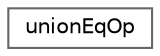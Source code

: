 digraph "Graphical Class Hierarchy"
{
 // LATEX_PDF_SIZE
  bgcolor="transparent";
  edge [fontname=Helvetica,fontsize=10,labelfontname=Helvetica,labelfontsize=10];
  node [fontname=Helvetica,fontsize=10,shape=box,height=0.2,width=0.4];
  rankdir="LR";
  Node0 [id="Node000000",label="unionEqOp",height=0.2,width=0.4,color="grey40", fillcolor="white", style="filled",URL="$structFoam_1_1ListOps_1_1unionEqOp.html",tooltip=" "];
}
